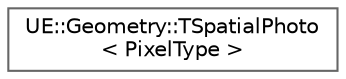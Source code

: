 digraph "Graphical Class Hierarchy"
{
 // INTERACTIVE_SVG=YES
 // LATEX_PDF_SIZE
  bgcolor="transparent";
  edge [fontname=Helvetica,fontsize=10,labelfontname=Helvetica,labelfontsize=10];
  node [fontname=Helvetica,fontsize=10,shape=box,height=0.2,width=0.4];
  rankdir="LR";
  Node0 [id="Node000000",label="UE::Geometry::TSpatialPhoto\l\< PixelType \>",height=0.2,width=0.4,color="grey40", fillcolor="white", style="filled",URL="$d7/d48/structUE_1_1Geometry_1_1TSpatialPhoto.html",tooltip="TSpatialPhoto represents a 2D image located in 3D space, ie the image plus camera parameters,..."];
}
